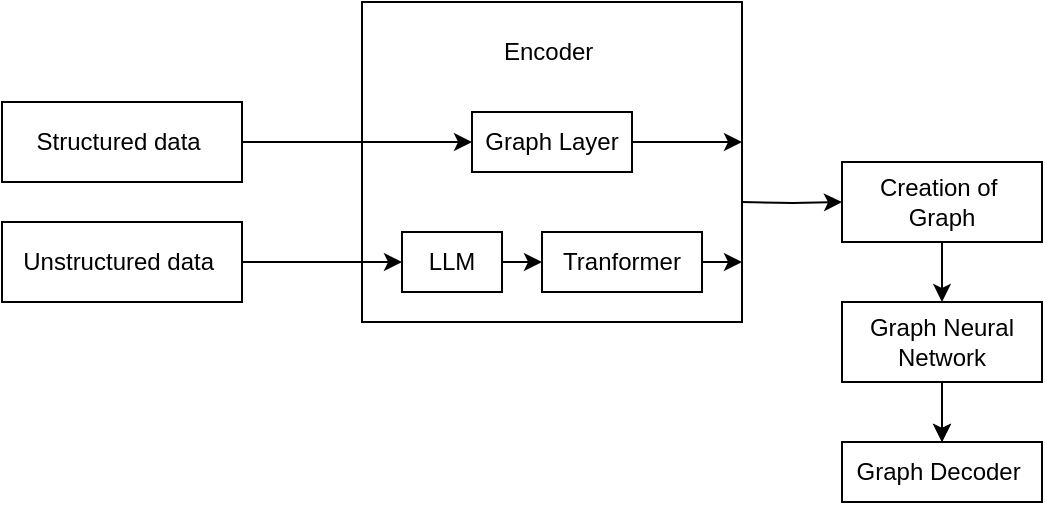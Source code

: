 <mxfile version="28.2.8">
  <diagram name="Page-1" id="nq8KcIX_I8-f-EaMl4nR">
    <mxGraphModel dx="1012" dy="722" grid="1" gridSize="10" guides="1" tooltips="1" connect="1" arrows="1" fold="1" page="1" pageScale="1" pageWidth="827" pageHeight="1169" math="0" shadow="0">
      <root>
        <mxCell id="0" />
        <mxCell id="1" parent="0" />
        <mxCell id="uKL5C5Kaa12E5guRlcW7-1" style="edgeStyle=orthogonalEdgeStyle;rounded=0;orthogonalLoop=1;jettySize=auto;html=1;entryX=0;entryY=0.5;entryDx=0;entryDy=0;" edge="1" parent="1" target="uKL5C5Kaa12E5guRlcW7-8">
          <mxGeometry relative="1" as="geometry">
            <mxPoint x="410" y="435" as="sourcePoint" />
          </mxGeometry>
        </mxCell>
        <mxCell id="uKL5C5Kaa12E5guRlcW7-2" value="" style="rounded=0;whiteSpace=wrap;html=1;" vertex="1" parent="1">
          <mxGeometry x="220" y="335" width="190" height="160" as="geometry" />
        </mxCell>
        <mxCell id="uKL5C5Kaa12E5guRlcW7-3" style="edgeStyle=orthogonalEdgeStyle;rounded=0;orthogonalLoop=1;jettySize=auto;html=1;exitX=1;exitY=0.5;exitDx=0;exitDy=0;entryX=0;entryY=0.5;entryDx=0;entryDy=0;" edge="1" parent="1" source="uKL5C5Kaa12E5guRlcW7-4" target="uKL5C5Kaa12E5guRlcW7-12">
          <mxGeometry relative="1" as="geometry" />
        </mxCell>
        <mxCell id="uKL5C5Kaa12E5guRlcW7-4" value="Structured data&amp;nbsp;" style="rounded=0;whiteSpace=wrap;html=1;" vertex="1" parent="1">
          <mxGeometry x="40" y="385" width="120" height="40" as="geometry" />
        </mxCell>
        <mxCell id="uKL5C5Kaa12E5guRlcW7-5" style="edgeStyle=orthogonalEdgeStyle;rounded=0;orthogonalLoop=1;jettySize=auto;html=1;exitX=1;exitY=0.5;exitDx=0;exitDy=0;entryX=0;entryY=0.5;entryDx=0;entryDy=0;" edge="1" parent="1" source="uKL5C5Kaa12E5guRlcW7-6" target="uKL5C5Kaa12E5guRlcW7-10">
          <mxGeometry relative="1" as="geometry" />
        </mxCell>
        <mxCell id="uKL5C5Kaa12E5guRlcW7-6" value="Unstructured data&amp;nbsp;" style="rounded=0;whiteSpace=wrap;html=1;" vertex="1" parent="1">
          <mxGeometry x="40" y="445" width="120" height="40" as="geometry" />
        </mxCell>
        <mxCell id="uKL5C5Kaa12E5guRlcW7-7" style="edgeStyle=orthogonalEdgeStyle;rounded=0;orthogonalLoop=1;jettySize=auto;html=1;exitX=0.5;exitY=1;exitDx=0;exitDy=0;entryX=0.5;entryY=0;entryDx=0;entryDy=0;" edge="1" parent="1" source="uKL5C5Kaa12E5guRlcW7-8" target="uKL5C5Kaa12E5guRlcW7-14">
          <mxGeometry relative="1" as="geometry" />
        </mxCell>
        <mxCell id="uKL5C5Kaa12E5guRlcW7-8" value="Creation of&amp;nbsp;&lt;div&gt;Graph&lt;/div&gt;" style="rounded=0;whiteSpace=wrap;html=1;" vertex="1" parent="1">
          <mxGeometry x="460" y="415" width="100" height="40" as="geometry" />
        </mxCell>
        <mxCell id="uKL5C5Kaa12E5guRlcW7-9" style="edgeStyle=orthogonalEdgeStyle;rounded=0;orthogonalLoop=1;jettySize=auto;html=1;exitX=1;exitY=0.5;exitDx=0;exitDy=0;entryX=0;entryY=0.5;entryDx=0;entryDy=0;" edge="1" parent="1" source="uKL5C5Kaa12E5guRlcW7-10" target="uKL5C5Kaa12E5guRlcW7-16">
          <mxGeometry relative="1" as="geometry" />
        </mxCell>
        <mxCell id="uKL5C5Kaa12E5guRlcW7-10" value="LLM" style="rounded=0;whiteSpace=wrap;html=1;" vertex="1" parent="1">
          <mxGeometry x="240" y="450" width="50" height="30" as="geometry" />
        </mxCell>
        <mxCell id="uKL5C5Kaa12E5guRlcW7-11" style="edgeStyle=orthogonalEdgeStyle;rounded=0;orthogonalLoop=1;jettySize=auto;html=1;exitX=1;exitY=0.5;exitDx=0;exitDy=0;" edge="1" parent="1" source="uKL5C5Kaa12E5guRlcW7-12">
          <mxGeometry relative="1" as="geometry">
            <Array as="points">
              <mxPoint x="400" y="405" />
              <mxPoint x="400" y="405" />
            </Array>
            <mxPoint x="410" y="405" as="targetPoint" />
          </mxGeometry>
        </mxCell>
        <mxCell id="uKL5C5Kaa12E5guRlcW7-12" value="Graph Layer" style="rounded=0;whiteSpace=wrap;html=1;" vertex="1" parent="1">
          <mxGeometry x="275" y="390" width="80" height="30" as="geometry" />
        </mxCell>
        <mxCell id="uKL5C5Kaa12E5guRlcW7-13" style="edgeStyle=orthogonalEdgeStyle;rounded=0;orthogonalLoop=1;jettySize=auto;html=1;exitX=0.5;exitY=1;exitDx=0;exitDy=0;entryX=0.5;entryY=0;entryDx=0;entryDy=0;" edge="1" parent="1" source="uKL5C5Kaa12E5guRlcW7-14" target="uKL5C5Kaa12E5guRlcW7-17">
          <mxGeometry relative="1" as="geometry" />
        </mxCell>
        <mxCell id="uKL5C5Kaa12E5guRlcW7-18" value="" style="edgeStyle=orthogonalEdgeStyle;rounded=0;orthogonalLoop=1;jettySize=auto;html=1;" edge="1" parent="1" source="uKL5C5Kaa12E5guRlcW7-14" target="uKL5C5Kaa12E5guRlcW7-17">
          <mxGeometry relative="1" as="geometry" />
        </mxCell>
        <mxCell id="uKL5C5Kaa12E5guRlcW7-14" value="Graph Neural Network" style="rounded=0;whiteSpace=wrap;html=1;" vertex="1" parent="1">
          <mxGeometry x="460" y="485" width="100" height="40" as="geometry" />
        </mxCell>
        <mxCell id="uKL5C5Kaa12E5guRlcW7-15" style="edgeStyle=orthogonalEdgeStyle;rounded=0;orthogonalLoop=1;jettySize=auto;html=1;exitX=1;exitY=0.5;exitDx=0;exitDy=0;" edge="1" parent="1" source="uKL5C5Kaa12E5guRlcW7-16">
          <mxGeometry relative="1" as="geometry">
            <mxPoint x="410" y="465" as="targetPoint" />
          </mxGeometry>
        </mxCell>
        <mxCell id="uKL5C5Kaa12E5guRlcW7-16" value="Tranformer" style="rounded=0;whiteSpace=wrap;html=1;" vertex="1" parent="1">
          <mxGeometry x="310" y="450" width="80" height="30" as="geometry" />
        </mxCell>
        <mxCell id="uKL5C5Kaa12E5guRlcW7-17" value="Graph Decoder&amp;nbsp;" style="rounded=0;whiteSpace=wrap;html=1;" vertex="1" parent="1">
          <mxGeometry x="460" y="555" width="100" height="30" as="geometry" />
        </mxCell>
        <mxCell id="uKL5C5Kaa12E5guRlcW7-19" value="Encoder&amp;nbsp;" style="rounded=0;whiteSpace=wrap;html=1;strokeColor=none;fillColor=none;" vertex="1" parent="1">
          <mxGeometry x="255" y="345" width="120" height="30" as="geometry" />
        </mxCell>
      </root>
    </mxGraphModel>
  </diagram>
</mxfile>
